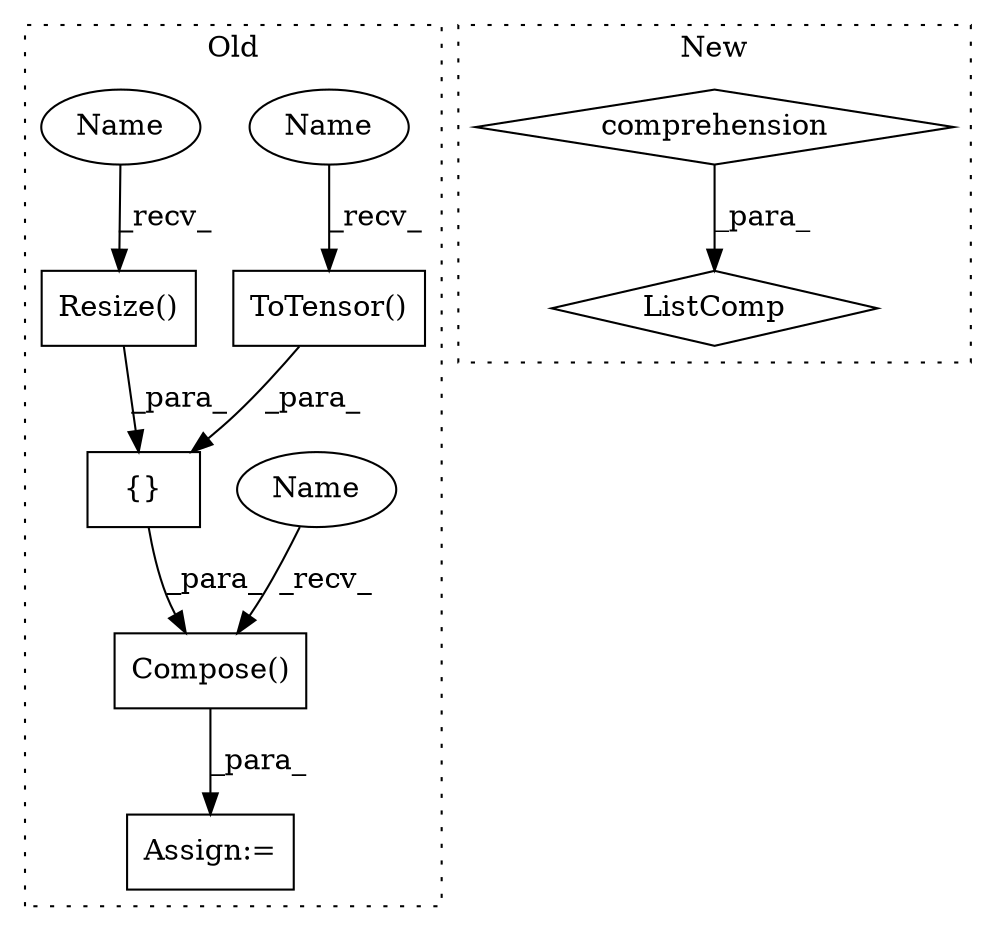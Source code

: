 digraph G {
subgraph cluster0 {
1 [label="Compose()" a="75" s="1841,1913" l="19,1" shape="box"];
4 [label="{}" a="59" s="1860,1912" l="1,0" shape="box"];
5 [label="Resize()" a="75" s="1861,1889" l="18,1" shape="box"];
6 [label="ToTensor()" a="75" s="1891" l="21" shape="box"];
7 [label="Assign:=" a="68" s="1840" l="1" shape="box"];
8 [label="Name" a="87" s="1891" l="10" shape="ellipse"];
9 [label="Name" a="87" s="1841" l="10" shape="ellipse"];
10 [label="Name" a="87" s="1861" l="10" shape="ellipse"];
label = "Old";
style="dotted";
}
subgraph cluster1 {
2 [label="ListComp" a="106" s="3327" l="99" shape="diamond"];
3 [label="comprehension" a="45" s="3410" l="3" shape="diamond"];
label = "New";
style="dotted";
}
1 -> 7 [label="_para_"];
3 -> 2 [label="_para_"];
4 -> 1 [label="_para_"];
5 -> 4 [label="_para_"];
6 -> 4 [label="_para_"];
8 -> 6 [label="_recv_"];
9 -> 1 [label="_recv_"];
10 -> 5 [label="_recv_"];
}